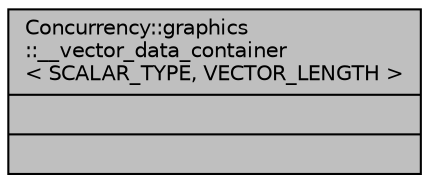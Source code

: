 digraph "Concurrency::graphics::__vector_data_container&lt; SCALAR_TYPE, VECTOR_LENGTH &gt;"
{
  edge [fontname="Helvetica",fontsize="10",labelfontname="Helvetica",labelfontsize="10"];
  node [fontname="Helvetica",fontsize="10",shape=record];
  Node1 [label="{Concurrency::graphics\l::__vector_data_container\l\< SCALAR_TYPE, VECTOR_LENGTH \>\n||}",height=0.2,width=0.4,color="black", fillcolor="grey75", style="filled", fontcolor="black"];
}
